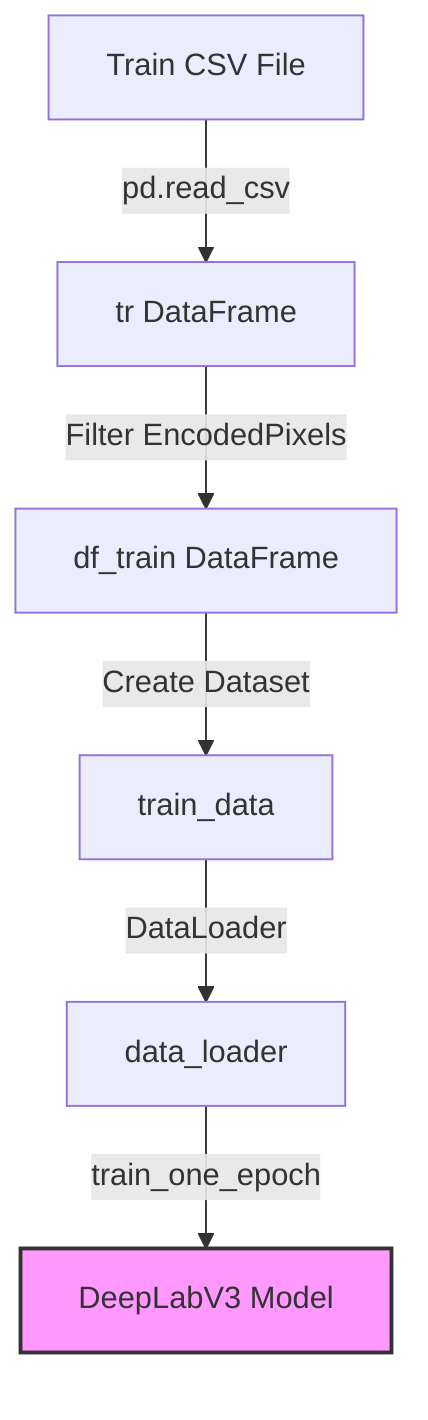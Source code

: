 %% This is a Mermaid.js diagram that visualizes the workflow for the Jupyter Notebook.
flowchart TD
    %% Data source node represents the CSV file being read.
    A["Train CSV File"] -->|pd.read_csv| B["tr DataFrame"]
    %% tr DataFrame is filtered to create df_train.
    B -->|Filter EncodedPixels| C["df_train DataFrame"]
    %% df_train is used to create the dataset.
    C -->|Create Dataset| D["train_data"]
    %% train_data is used to initialize the DataLoader.
    D -->|DataLoader| E["data_loader"]
    %% DataLoader feeds data to the model during training.
    E -->|train_one_epoch| F["DeepLabV3 Model"]
    %% DeepLabV3 model details: architecture, hyperparameters.
    F["DeepLabV3 Model"]:::model_class

    classDef model_class fill:#f9f,stroke:#333,stroke-width:2px;
    class F model_class;